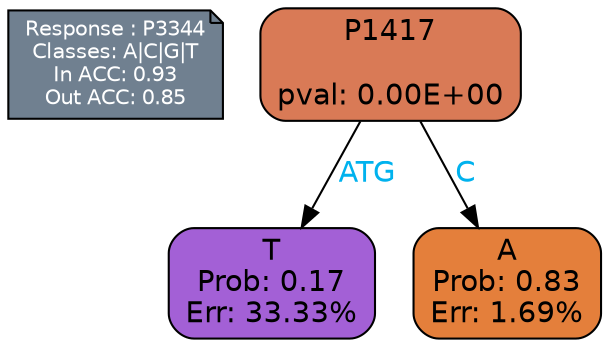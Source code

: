 digraph Tree {
node [shape=box, style="filled, rounded", color="black", fontname=helvetica] ;
graph [ranksep=equally, splines=polylines, bgcolor=transparent, dpi=600] ;
edge [fontname=helvetica] ;
LEGEND [label="Response : P3344
Classes: A|C|G|T
In ACC: 0.93
Out ACC: 0.85
",shape=note,align=left,style=filled,fillcolor="slategray",fontcolor="white",fontsize=10];1 [label="P1417

pval: 0.00E+00", fillcolor="#d97a56"] ;
2 [label="T
Prob: 0.17
Err: 33.33%", fillcolor="#a360d6"] ;
3 [label="A
Prob: 0.83
Err: 1.69%", fillcolor="#e47f3b"] ;
1 -> 2 [label="ATG",fontcolor=deepskyblue2] ;
1 -> 3 [label="C",fontcolor=deepskyblue2] ;
{rank = same; 2;3;}{rank = same; LEGEND;1;}}